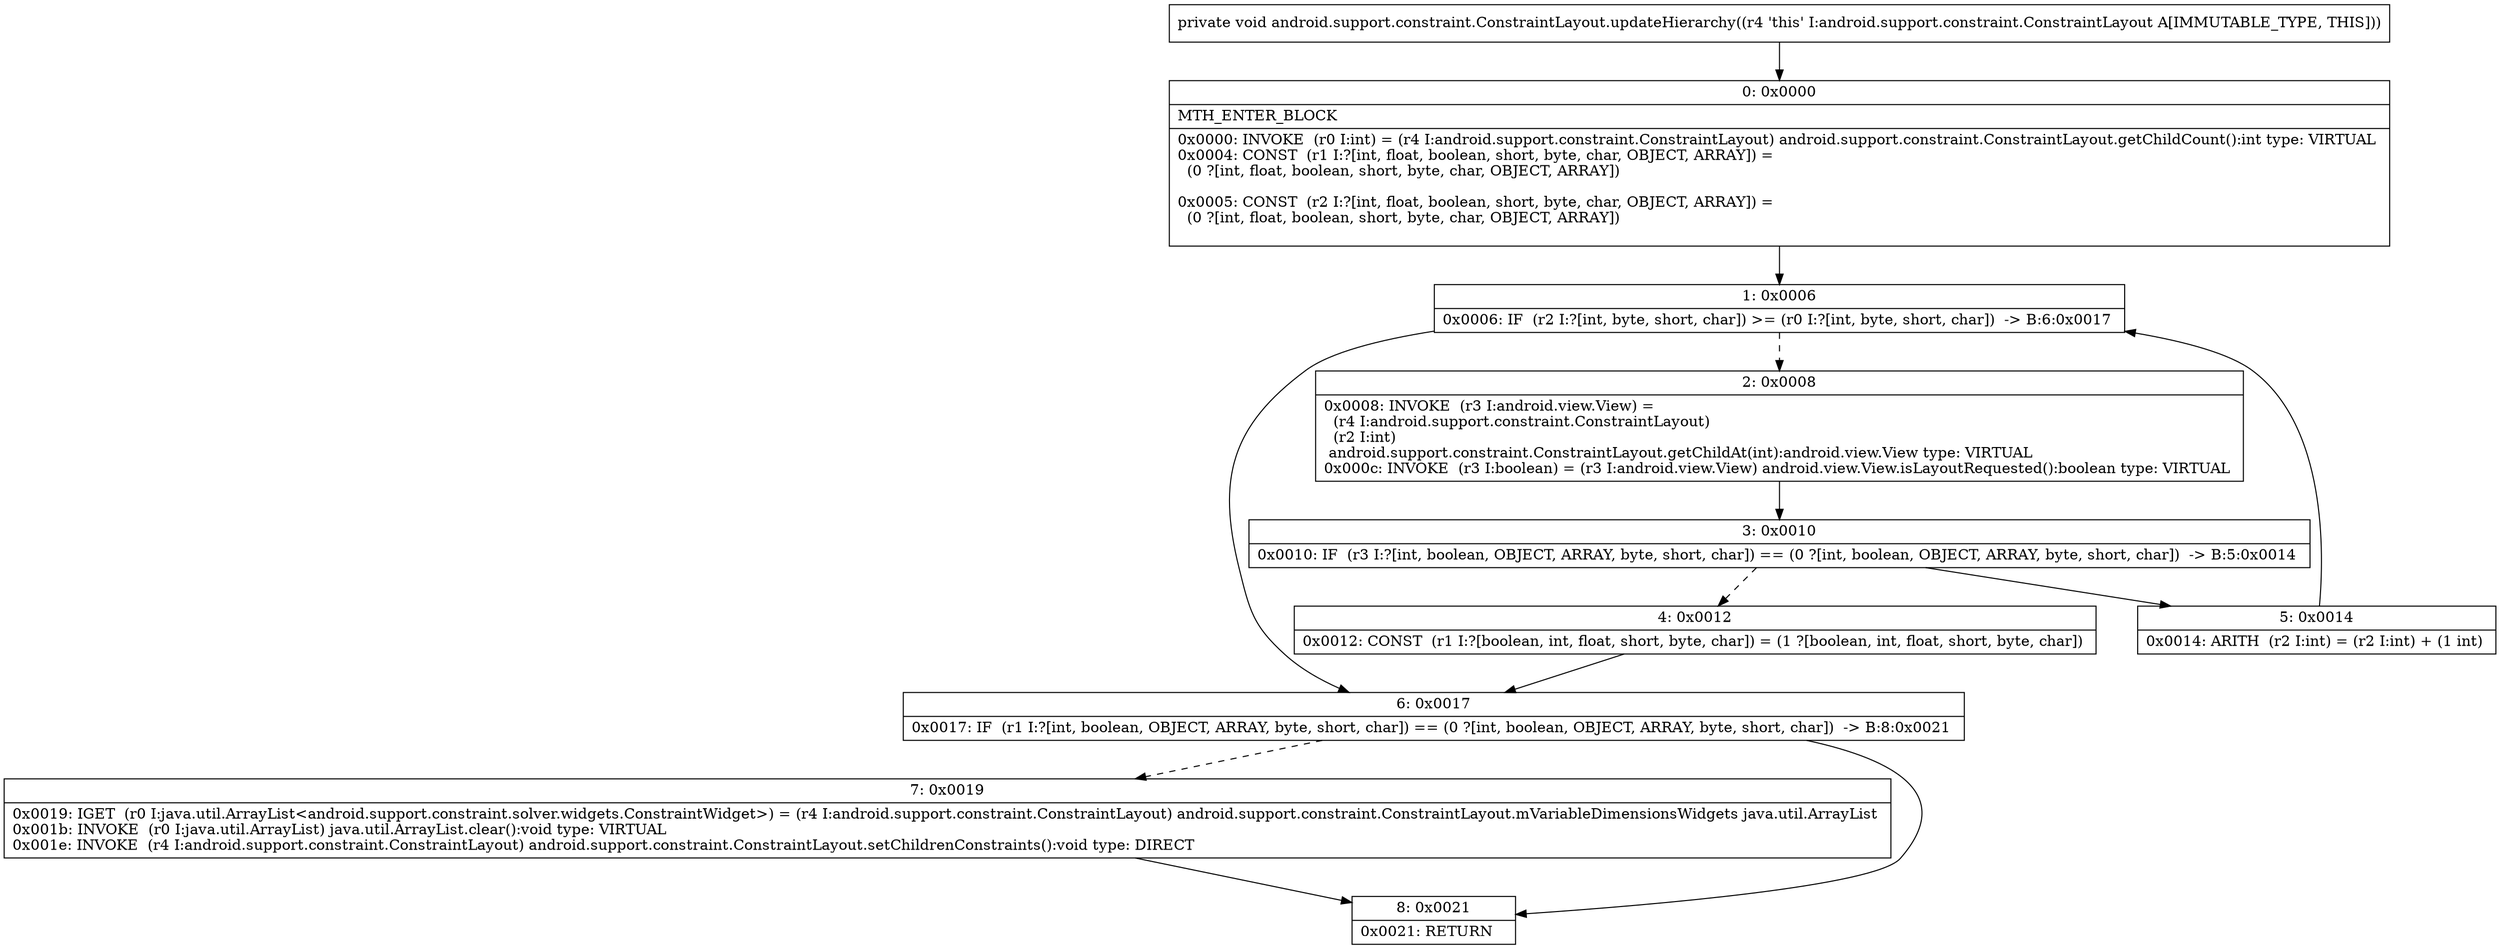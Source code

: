 digraph "CFG forandroid.support.constraint.ConstraintLayout.updateHierarchy()V" {
Node_0 [shape=record,label="{0\:\ 0x0000|MTH_ENTER_BLOCK\l|0x0000: INVOKE  (r0 I:int) = (r4 I:android.support.constraint.ConstraintLayout) android.support.constraint.ConstraintLayout.getChildCount():int type: VIRTUAL \l0x0004: CONST  (r1 I:?[int, float, boolean, short, byte, char, OBJECT, ARRAY]) = \l  (0 ?[int, float, boolean, short, byte, char, OBJECT, ARRAY])\l \l0x0005: CONST  (r2 I:?[int, float, boolean, short, byte, char, OBJECT, ARRAY]) = \l  (0 ?[int, float, boolean, short, byte, char, OBJECT, ARRAY])\l \l}"];
Node_1 [shape=record,label="{1\:\ 0x0006|0x0006: IF  (r2 I:?[int, byte, short, char]) \>= (r0 I:?[int, byte, short, char])  \-\> B:6:0x0017 \l}"];
Node_2 [shape=record,label="{2\:\ 0x0008|0x0008: INVOKE  (r3 I:android.view.View) = \l  (r4 I:android.support.constraint.ConstraintLayout)\l  (r2 I:int)\l android.support.constraint.ConstraintLayout.getChildAt(int):android.view.View type: VIRTUAL \l0x000c: INVOKE  (r3 I:boolean) = (r3 I:android.view.View) android.view.View.isLayoutRequested():boolean type: VIRTUAL \l}"];
Node_3 [shape=record,label="{3\:\ 0x0010|0x0010: IF  (r3 I:?[int, boolean, OBJECT, ARRAY, byte, short, char]) == (0 ?[int, boolean, OBJECT, ARRAY, byte, short, char])  \-\> B:5:0x0014 \l}"];
Node_4 [shape=record,label="{4\:\ 0x0012|0x0012: CONST  (r1 I:?[boolean, int, float, short, byte, char]) = (1 ?[boolean, int, float, short, byte, char]) \l}"];
Node_5 [shape=record,label="{5\:\ 0x0014|0x0014: ARITH  (r2 I:int) = (r2 I:int) + (1 int) \l}"];
Node_6 [shape=record,label="{6\:\ 0x0017|0x0017: IF  (r1 I:?[int, boolean, OBJECT, ARRAY, byte, short, char]) == (0 ?[int, boolean, OBJECT, ARRAY, byte, short, char])  \-\> B:8:0x0021 \l}"];
Node_7 [shape=record,label="{7\:\ 0x0019|0x0019: IGET  (r0 I:java.util.ArrayList\<android.support.constraint.solver.widgets.ConstraintWidget\>) = (r4 I:android.support.constraint.ConstraintLayout) android.support.constraint.ConstraintLayout.mVariableDimensionsWidgets java.util.ArrayList \l0x001b: INVOKE  (r0 I:java.util.ArrayList) java.util.ArrayList.clear():void type: VIRTUAL \l0x001e: INVOKE  (r4 I:android.support.constraint.ConstraintLayout) android.support.constraint.ConstraintLayout.setChildrenConstraints():void type: DIRECT \l}"];
Node_8 [shape=record,label="{8\:\ 0x0021|0x0021: RETURN   \l}"];
MethodNode[shape=record,label="{private void android.support.constraint.ConstraintLayout.updateHierarchy((r4 'this' I:android.support.constraint.ConstraintLayout A[IMMUTABLE_TYPE, THIS])) }"];
MethodNode -> Node_0;
Node_0 -> Node_1;
Node_1 -> Node_2[style=dashed];
Node_1 -> Node_6;
Node_2 -> Node_3;
Node_3 -> Node_4[style=dashed];
Node_3 -> Node_5;
Node_4 -> Node_6;
Node_5 -> Node_1;
Node_6 -> Node_7[style=dashed];
Node_6 -> Node_8;
Node_7 -> Node_8;
}

